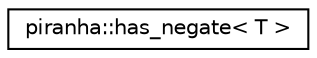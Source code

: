 digraph "Graphical Class Hierarchy"
{
  edge [fontname="Helvetica",fontsize="10",labelfontname="Helvetica",labelfontsize="10"];
  node [fontname="Helvetica",fontsize="10",shape=record];
  rankdir="LR";
  Node0 [label="piranha::has_negate\< T \>",height=0.2,width=0.4,color="black", fillcolor="white", style="filled",URL="$classpiranha_1_1has__negate.html",tooltip="Type trait to detect the presence of the piranha::math::negate function. "];
}
